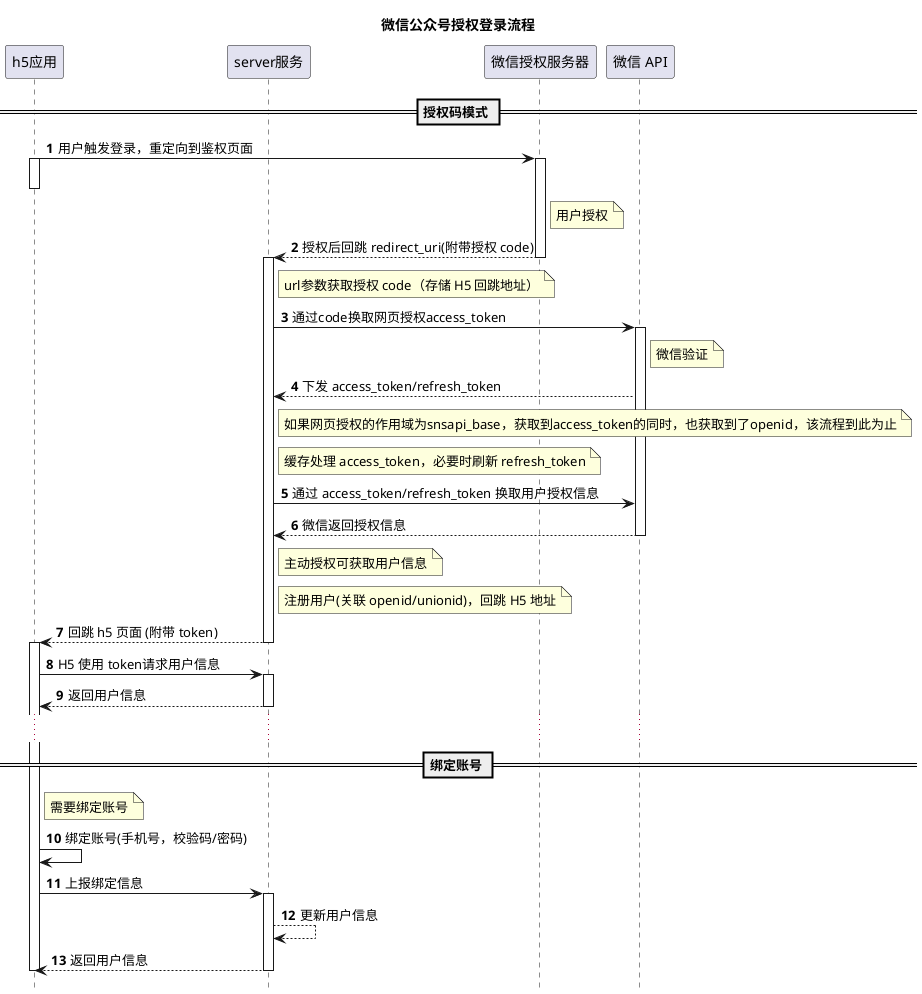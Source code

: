 @startuml

' https://developers.weixin.qq.com/doc/offiaccount/OA_Web_Apps/Wechat_webpage_authorization.html

' 流程
' h5 --> weixin --> server(code) --> weixin --> access_token/openid --> weixin --> server(userInfo) --> h5(token) --> server(userInfo)

autonumber
hide footbox
title **微信公众号授权登录流程**

' actor "微信用户" as user
participant "h5应用" as h5
participant "server服务" as server
participant "微信授权服务器" as wxOauth
participant "微信 API" as wxApi

== 授权码模式 ==
' == 服务端直接获取授权码 code ==
' user -> h5: 用户访问 H5 应用
' activate user
' deactivate user

h5 -> wxOauth: 用户触发登录，重定向到鉴权页面
activate h5
deactivate h5

activate wxOauth
note right of wxOauth: 用户授权
wxOauth --> server: 授权后回跳 redirect_uri(附带授权 code)
deactivate wxOauth

activate server
note right of server: url参数获取授权 code（存储 H5 回跳地址）
server -> wxApi: 通过code换取网页授权access_token
activate wxApi
note right of wxApi: 微信验证
wxApi --> server: 下发 access_token/refresh_token
note right of server: 如果网页授权的作用域为snsapi_base，获取到access_token的同时，也获取到了openid，该流程到此为止
note right of server: 缓存处理 access_token，必要时刷新 refresh_token
server -> wxApi: 通过 access_token/refresh_token 换取用户授权信息
wxApi --> server: 微信返回授权信息
note right of server: 主动授权可获取用户信息
note right of server: 注册用户(关联 openid/unionid)，回跳 H5 地址
deactivate wxApi
server --> h5: 回跳 h5 页面 (附带 token)
deactivate server

activate h5
h5 -> server: H5 使用 token请求用户信息
activate server
server --> h5: 返回用户信息
deactivate server

...

== 绑定账号 ==
note right of h5: 需要绑定账号
h5 -> h5: 绑定账号(手机号，校验码/密码)
h5 -> server: 上报绑定信息
activate server
server --> server: 更新用户信息
server --> h5: 返回用户信息
deactivate server
deactivate h5

@enduml
